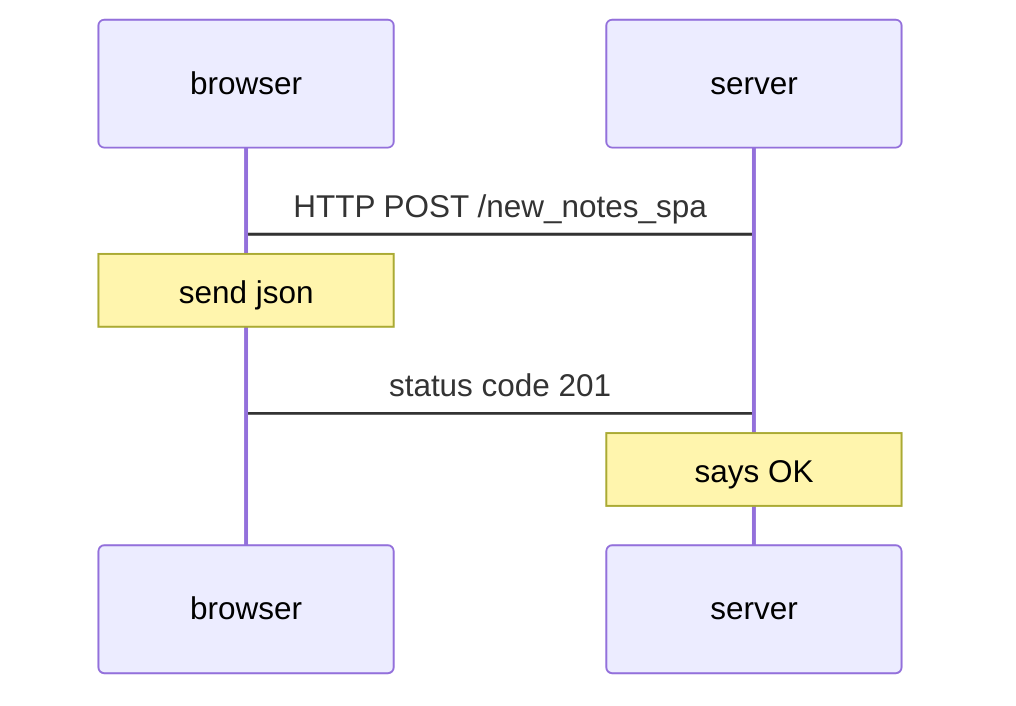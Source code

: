 sequenceDiagram
    participant browser
    participant server

    browser->server:HTTP POST /new_notes_spa  

    note over browser: send json

    server->browser:status code 201

    note over server:says OK
